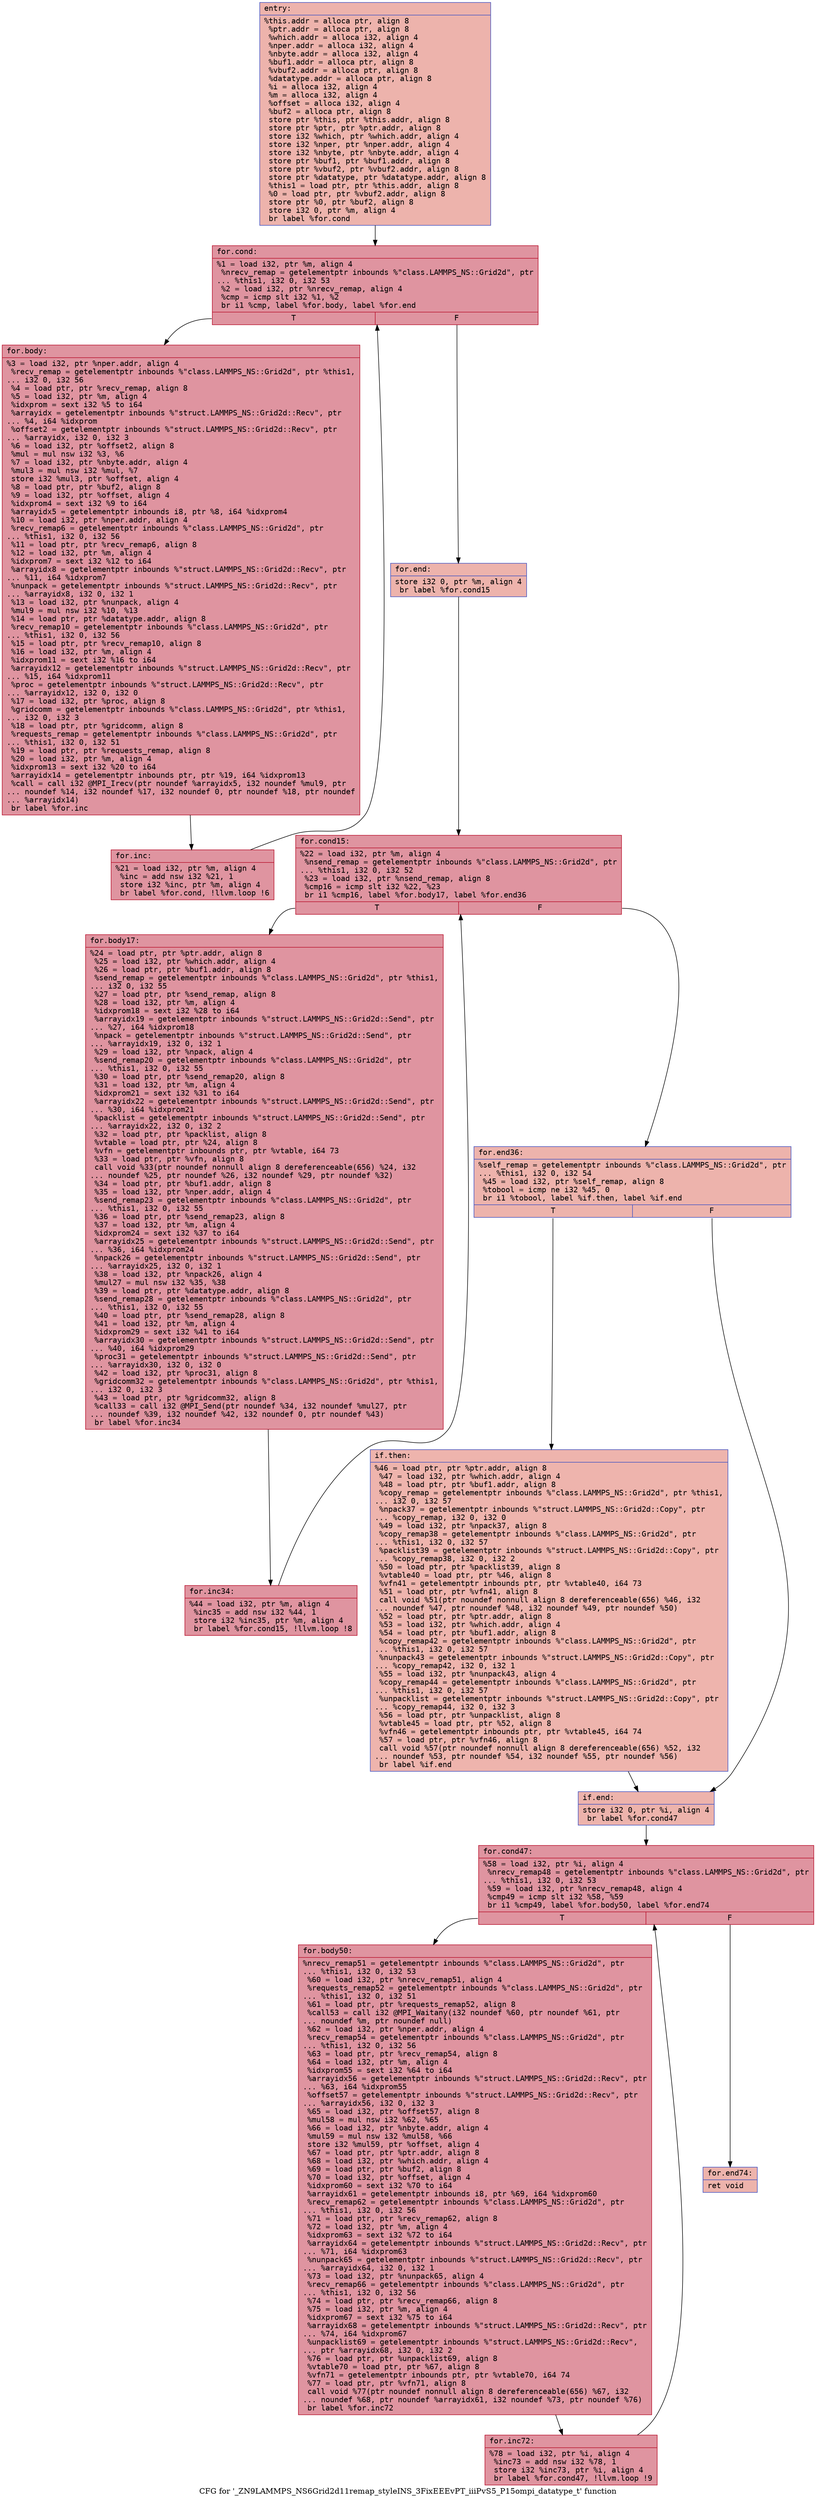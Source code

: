 digraph "CFG for '_ZN9LAMMPS_NS6Grid2d11remap_styleINS_3FixEEEvPT_iiiPvS5_P15ompi_datatype_t' function" {
	label="CFG for '_ZN9LAMMPS_NS6Grid2d11remap_styleINS_3FixEEEvPT_iiiPvS5_P15ompi_datatype_t' function";

	Node0x560f90f22a90 [shape=record,color="#3d50c3ff", style=filled, fillcolor="#d6524470" fontname="Courier",label="{entry:\l|  %this.addr = alloca ptr, align 8\l  %ptr.addr = alloca ptr, align 8\l  %which.addr = alloca i32, align 4\l  %nper.addr = alloca i32, align 4\l  %nbyte.addr = alloca i32, align 4\l  %buf1.addr = alloca ptr, align 8\l  %vbuf2.addr = alloca ptr, align 8\l  %datatype.addr = alloca ptr, align 8\l  %i = alloca i32, align 4\l  %m = alloca i32, align 4\l  %offset = alloca i32, align 4\l  %buf2 = alloca ptr, align 8\l  store ptr %this, ptr %this.addr, align 8\l  store ptr %ptr, ptr %ptr.addr, align 8\l  store i32 %which, ptr %which.addr, align 4\l  store i32 %nper, ptr %nper.addr, align 4\l  store i32 %nbyte, ptr %nbyte.addr, align 4\l  store ptr %buf1, ptr %buf1.addr, align 8\l  store ptr %vbuf2, ptr %vbuf2.addr, align 8\l  store ptr %datatype, ptr %datatype.addr, align 8\l  %this1 = load ptr, ptr %this.addr, align 8\l  %0 = load ptr, ptr %vbuf2.addr, align 8\l  store ptr %0, ptr %buf2, align 8\l  store i32 0, ptr %m, align 4\l  br label %for.cond\l}"];
	Node0x560f90f22a90 -> Node0x560f90f242a0[tooltip="entry -> for.cond\nProbability 100.00%" ];
	Node0x560f90f242a0 [shape=record,color="#b70d28ff", style=filled, fillcolor="#b70d2870" fontname="Courier",label="{for.cond:\l|  %1 = load i32, ptr %m, align 4\l  %nrecv_remap = getelementptr inbounds %\"class.LAMMPS_NS::Grid2d\", ptr\l... %this1, i32 0, i32 53\l  %2 = load i32, ptr %nrecv_remap, align 4\l  %cmp = icmp slt i32 %1, %2\l  br i1 %cmp, label %for.body, label %for.end\l|{<s0>T|<s1>F}}"];
	Node0x560f90f242a0:s0 -> Node0x560f90f23540[tooltip="for.cond -> for.body\nProbability 96.88%" ];
	Node0x560f90f242a0:s1 -> Node0x560f90f235c0[tooltip="for.cond -> for.end\nProbability 3.12%" ];
	Node0x560f90f23540 [shape=record,color="#b70d28ff", style=filled, fillcolor="#b70d2870" fontname="Courier",label="{for.body:\l|  %3 = load i32, ptr %nper.addr, align 4\l  %recv_remap = getelementptr inbounds %\"class.LAMMPS_NS::Grid2d\", ptr %this1,\l... i32 0, i32 56\l  %4 = load ptr, ptr %recv_remap, align 8\l  %5 = load i32, ptr %m, align 4\l  %idxprom = sext i32 %5 to i64\l  %arrayidx = getelementptr inbounds %\"struct.LAMMPS_NS::Grid2d::Recv\", ptr\l... %4, i64 %idxprom\l  %offset2 = getelementptr inbounds %\"struct.LAMMPS_NS::Grid2d::Recv\", ptr\l... %arrayidx, i32 0, i32 3\l  %6 = load i32, ptr %offset2, align 8\l  %mul = mul nsw i32 %3, %6\l  %7 = load i32, ptr %nbyte.addr, align 4\l  %mul3 = mul nsw i32 %mul, %7\l  store i32 %mul3, ptr %offset, align 4\l  %8 = load ptr, ptr %buf2, align 8\l  %9 = load i32, ptr %offset, align 4\l  %idxprom4 = sext i32 %9 to i64\l  %arrayidx5 = getelementptr inbounds i8, ptr %8, i64 %idxprom4\l  %10 = load i32, ptr %nper.addr, align 4\l  %recv_remap6 = getelementptr inbounds %\"class.LAMMPS_NS::Grid2d\", ptr\l... %this1, i32 0, i32 56\l  %11 = load ptr, ptr %recv_remap6, align 8\l  %12 = load i32, ptr %m, align 4\l  %idxprom7 = sext i32 %12 to i64\l  %arrayidx8 = getelementptr inbounds %\"struct.LAMMPS_NS::Grid2d::Recv\", ptr\l... %11, i64 %idxprom7\l  %nunpack = getelementptr inbounds %\"struct.LAMMPS_NS::Grid2d::Recv\", ptr\l... %arrayidx8, i32 0, i32 1\l  %13 = load i32, ptr %nunpack, align 4\l  %mul9 = mul nsw i32 %10, %13\l  %14 = load ptr, ptr %datatype.addr, align 8\l  %recv_remap10 = getelementptr inbounds %\"class.LAMMPS_NS::Grid2d\", ptr\l... %this1, i32 0, i32 56\l  %15 = load ptr, ptr %recv_remap10, align 8\l  %16 = load i32, ptr %m, align 4\l  %idxprom11 = sext i32 %16 to i64\l  %arrayidx12 = getelementptr inbounds %\"struct.LAMMPS_NS::Grid2d::Recv\", ptr\l... %15, i64 %idxprom11\l  %proc = getelementptr inbounds %\"struct.LAMMPS_NS::Grid2d::Recv\", ptr\l... %arrayidx12, i32 0, i32 0\l  %17 = load i32, ptr %proc, align 8\l  %gridcomm = getelementptr inbounds %\"class.LAMMPS_NS::Grid2d\", ptr %this1,\l... i32 0, i32 3\l  %18 = load ptr, ptr %gridcomm, align 8\l  %requests_remap = getelementptr inbounds %\"class.LAMMPS_NS::Grid2d\", ptr\l... %this1, i32 0, i32 51\l  %19 = load ptr, ptr %requests_remap, align 8\l  %20 = load i32, ptr %m, align 4\l  %idxprom13 = sext i32 %20 to i64\l  %arrayidx14 = getelementptr inbounds ptr, ptr %19, i64 %idxprom13\l  %call = call i32 @MPI_Irecv(ptr noundef %arrayidx5, i32 noundef %mul9, ptr\l... noundef %14, i32 noundef %17, i32 noundef 0, ptr noundef %18, ptr noundef\l... %arrayidx14)\l  br label %for.inc\l}"];
	Node0x560f90f23540 -> Node0x560f90f24630[tooltip="for.body -> for.inc\nProbability 100.00%" ];
	Node0x560f90f24630 [shape=record,color="#b70d28ff", style=filled, fillcolor="#b70d2870" fontname="Courier",label="{for.inc:\l|  %21 = load i32, ptr %m, align 4\l  %inc = add nsw i32 %21, 1\l  store i32 %inc, ptr %m, align 4\l  br label %for.cond, !llvm.loop !6\l}"];
	Node0x560f90f24630 -> Node0x560f90f242a0[tooltip="for.inc -> for.cond\nProbability 100.00%" ];
	Node0x560f90f235c0 [shape=record,color="#3d50c3ff", style=filled, fillcolor="#d6524470" fontname="Courier",label="{for.end:\l|  store i32 0, ptr %m, align 4\l  br label %for.cond15\l}"];
	Node0x560f90f235c0 -> Node0x560f90f26db0[tooltip="for.end -> for.cond15\nProbability 100.00%" ];
	Node0x560f90f26db0 [shape=record,color="#b70d28ff", style=filled, fillcolor="#b70d2870" fontname="Courier",label="{for.cond15:\l|  %22 = load i32, ptr %m, align 4\l  %nsend_remap = getelementptr inbounds %\"class.LAMMPS_NS::Grid2d\", ptr\l... %this1, i32 0, i32 52\l  %23 = load i32, ptr %nsend_remap, align 8\l  %cmp16 = icmp slt i32 %22, %23\l  br i1 %cmp16, label %for.body17, label %for.end36\l|{<s0>T|<s1>F}}"];
	Node0x560f90f26db0:s0 -> Node0x560f90f270e0[tooltip="for.cond15 -> for.body17\nProbability 96.88%" ];
	Node0x560f90f26db0:s1 -> Node0x560f90f27160[tooltip="for.cond15 -> for.end36\nProbability 3.12%" ];
	Node0x560f90f270e0 [shape=record,color="#b70d28ff", style=filled, fillcolor="#b70d2870" fontname="Courier",label="{for.body17:\l|  %24 = load ptr, ptr %ptr.addr, align 8\l  %25 = load i32, ptr %which.addr, align 4\l  %26 = load ptr, ptr %buf1.addr, align 8\l  %send_remap = getelementptr inbounds %\"class.LAMMPS_NS::Grid2d\", ptr %this1,\l... i32 0, i32 55\l  %27 = load ptr, ptr %send_remap, align 8\l  %28 = load i32, ptr %m, align 4\l  %idxprom18 = sext i32 %28 to i64\l  %arrayidx19 = getelementptr inbounds %\"struct.LAMMPS_NS::Grid2d::Send\", ptr\l... %27, i64 %idxprom18\l  %npack = getelementptr inbounds %\"struct.LAMMPS_NS::Grid2d::Send\", ptr\l... %arrayidx19, i32 0, i32 1\l  %29 = load i32, ptr %npack, align 4\l  %send_remap20 = getelementptr inbounds %\"class.LAMMPS_NS::Grid2d\", ptr\l... %this1, i32 0, i32 55\l  %30 = load ptr, ptr %send_remap20, align 8\l  %31 = load i32, ptr %m, align 4\l  %idxprom21 = sext i32 %31 to i64\l  %arrayidx22 = getelementptr inbounds %\"struct.LAMMPS_NS::Grid2d::Send\", ptr\l... %30, i64 %idxprom21\l  %packlist = getelementptr inbounds %\"struct.LAMMPS_NS::Grid2d::Send\", ptr\l... %arrayidx22, i32 0, i32 2\l  %32 = load ptr, ptr %packlist, align 8\l  %vtable = load ptr, ptr %24, align 8\l  %vfn = getelementptr inbounds ptr, ptr %vtable, i64 73\l  %33 = load ptr, ptr %vfn, align 8\l  call void %33(ptr noundef nonnull align 8 dereferenceable(656) %24, i32\l... noundef %25, ptr noundef %26, i32 noundef %29, ptr noundef %32)\l  %34 = load ptr, ptr %buf1.addr, align 8\l  %35 = load i32, ptr %nper.addr, align 4\l  %send_remap23 = getelementptr inbounds %\"class.LAMMPS_NS::Grid2d\", ptr\l... %this1, i32 0, i32 55\l  %36 = load ptr, ptr %send_remap23, align 8\l  %37 = load i32, ptr %m, align 4\l  %idxprom24 = sext i32 %37 to i64\l  %arrayidx25 = getelementptr inbounds %\"struct.LAMMPS_NS::Grid2d::Send\", ptr\l... %36, i64 %idxprom24\l  %npack26 = getelementptr inbounds %\"struct.LAMMPS_NS::Grid2d::Send\", ptr\l... %arrayidx25, i32 0, i32 1\l  %38 = load i32, ptr %npack26, align 4\l  %mul27 = mul nsw i32 %35, %38\l  %39 = load ptr, ptr %datatype.addr, align 8\l  %send_remap28 = getelementptr inbounds %\"class.LAMMPS_NS::Grid2d\", ptr\l... %this1, i32 0, i32 55\l  %40 = load ptr, ptr %send_remap28, align 8\l  %41 = load i32, ptr %m, align 4\l  %idxprom29 = sext i32 %41 to i64\l  %arrayidx30 = getelementptr inbounds %\"struct.LAMMPS_NS::Grid2d::Send\", ptr\l... %40, i64 %idxprom29\l  %proc31 = getelementptr inbounds %\"struct.LAMMPS_NS::Grid2d::Send\", ptr\l... %arrayidx30, i32 0, i32 0\l  %42 = load i32, ptr %proc31, align 8\l  %gridcomm32 = getelementptr inbounds %\"class.LAMMPS_NS::Grid2d\", ptr %this1,\l... i32 0, i32 3\l  %43 = load ptr, ptr %gridcomm32, align 8\l  %call33 = call i32 @MPI_Send(ptr noundef %34, i32 noundef %mul27, ptr\l... noundef %39, i32 noundef %42, i32 noundef 0, ptr noundef %43)\l  br label %for.inc34\l}"];
	Node0x560f90f270e0 -> Node0x560f90f29040[tooltip="for.body17 -> for.inc34\nProbability 100.00%" ];
	Node0x560f90f29040 [shape=record,color="#b70d28ff", style=filled, fillcolor="#b70d2870" fontname="Courier",label="{for.inc34:\l|  %44 = load i32, ptr %m, align 4\l  %inc35 = add nsw i32 %44, 1\l  store i32 %inc35, ptr %m, align 4\l  br label %for.cond15, !llvm.loop !8\l}"];
	Node0x560f90f29040 -> Node0x560f90f26db0[tooltip="for.inc34 -> for.cond15\nProbability 100.00%" ];
	Node0x560f90f27160 [shape=record,color="#3d50c3ff", style=filled, fillcolor="#d6524470" fontname="Courier",label="{for.end36:\l|  %self_remap = getelementptr inbounds %\"class.LAMMPS_NS::Grid2d\", ptr\l... %this1, i32 0, i32 54\l  %45 = load i32, ptr %self_remap, align 8\l  %tobool = icmp ne i32 %45, 0\l  br i1 %tobool, label %if.then, label %if.end\l|{<s0>T|<s1>F}}"];
	Node0x560f90f27160:s0 -> Node0x560f90f29690[tooltip="for.end36 -> if.then\nProbability 62.50%" ];
	Node0x560f90f27160:s1 -> Node0x560f90f29700[tooltip="for.end36 -> if.end\nProbability 37.50%" ];
	Node0x560f90f29690 [shape=record,color="#3d50c3ff", style=filled, fillcolor="#d8564670" fontname="Courier",label="{if.then:\l|  %46 = load ptr, ptr %ptr.addr, align 8\l  %47 = load i32, ptr %which.addr, align 4\l  %48 = load ptr, ptr %buf1.addr, align 8\l  %copy_remap = getelementptr inbounds %\"class.LAMMPS_NS::Grid2d\", ptr %this1,\l... i32 0, i32 57\l  %npack37 = getelementptr inbounds %\"struct.LAMMPS_NS::Grid2d::Copy\", ptr\l... %copy_remap, i32 0, i32 0\l  %49 = load i32, ptr %npack37, align 8\l  %copy_remap38 = getelementptr inbounds %\"class.LAMMPS_NS::Grid2d\", ptr\l... %this1, i32 0, i32 57\l  %packlist39 = getelementptr inbounds %\"struct.LAMMPS_NS::Grid2d::Copy\", ptr\l... %copy_remap38, i32 0, i32 2\l  %50 = load ptr, ptr %packlist39, align 8\l  %vtable40 = load ptr, ptr %46, align 8\l  %vfn41 = getelementptr inbounds ptr, ptr %vtable40, i64 73\l  %51 = load ptr, ptr %vfn41, align 8\l  call void %51(ptr noundef nonnull align 8 dereferenceable(656) %46, i32\l... noundef %47, ptr noundef %48, i32 noundef %49, ptr noundef %50)\l  %52 = load ptr, ptr %ptr.addr, align 8\l  %53 = load i32, ptr %which.addr, align 4\l  %54 = load ptr, ptr %buf1.addr, align 8\l  %copy_remap42 = getelementptr inbounds %\"class.LAMMPS_NS::Grid2d\", ptr\l... %this1, i32 0, i32 57\l  %nunpack43 = getelementptr inbounds %\"struct.LAMMPS_NS::Grid2d::Copy\", ptr\l... %copy_remap42, i32 0, i32 1\l  %55 = load i32, ptr %nunpack43, align 4\l  %copy_remap44 = getelementptr inbounds %\"class.LAMMPS_NS::Grid2d\", ptr\l... %this1, i32 0, i32 57\l  %unpacklist = getelementptr inbounds %\"struct.LAMMPS_NS::Grid2d::Copy\", ptr\l... %copy_remap44, i32 0, i32 3\l  %56 = load ptr, ptr %unpacklist, align 8\l  %vtable45 = load ptr, ptr %52, align 8\l  %vfn46 = getelementptr inbounds ptr, ptr %vtable45, i64 74\l  %57 = load ptr, ptr %vfn46, align 8\l  call void %57(ptr noundef nonnull align 8 dereferenceable(656) %52, i32\l... noundef %53, ptr noundef %54, i32 noundef %55, ptr noundef %56)\l  br label %if.end\l}"];
	Node0x560f90f29690 -> Node0x560f90f29700[tooltip="if.then -> if.end\nProbability 100.00%" ];
	Node0x560f90f29700 [shape=record,color="#3d50c3ff", style=filled, fillcolor="#d6524470" fontname="Courier",label="{if.end:\l|  store i32 0, ptr %i, align 4\l  br label %for.cond47\l}"];
	Node0x560f90f29700 -> Node0x560f90f2b510[tooltip="if.end -> for.cond47\nProbability 100.00%" ];
	Node0x560f90f2b510 [shape=record,color="#b70d28ff", style=filled, fillcolor="#b70d2870" fontname="Courier",label="{for.cond47:\l|  %58 = load i32, ptr %i, align 4\l  %nrecv_remap48 = getelementptr inbounds %\"class.LAMMPS_NS::Grid2d\", ptr\l... %this1, i32 0, i32 53\l  %59 = load i32, ptr %nrecv_remap48, align 4\l  %cmp49 = icmp slt i32 %58, %59\l  br i1 %cmp49, label %for.body50, label %for.end74\l|{<s0>T|<s1>F}}"];
	Node0x560f90f2b510:s0 -> Node0x560f90f26730[tooltip="for.cond47 -> for.body50\nProbability 96.88%" ];
	Node0x560f90f2b510:s1 -> Node0x560f90f267b0[tooltip="for.cond47 -> for.end74\nProbability 3.12%" ];
	Node0x560f90f26730 [shape=record,color="#b70d28ff", style=filled, fillcolor="#b70d2870" fontname="Courier",label="{for.body50:\l|  %nrecv_remap51 = getelementptr inbounds %\"class.LAMMPS_NS::Grid2d\", ptr\l... %this1, i32 0, i32 53\l  %60 = load i32, ptr %nrecv_remap51, align 4\l  %requests_remap52 = getelementptr inbounds %\"class.LAMMPS_NS::Grid2d\", ptr\l... %this1, i32 0, i32 51\l  %61 = load ptr, ptr %requests_remap52, align 8\l  %call53 = call i32 @MPI_Waitany(i32 noundef %60, ptr noundef %61, ptr\l... noundef %m, ptr noundef null)\l  %62 = load i32, ptr %nper.addr, align 4\l  %recv_remap54 = getelementptr inbounds %\"class.LAMMPS_NS::Grid2d\", ptr\l... %this1, i32 0, i32 56\l  %63 = load ptr, ptr %recv_remap54, align 8\l  %64 = load i32, ptr %m, align 4\l  %idxprom55 = sext i32 %64 to i64\l  %arrayidx56 = getelementptr inbounds %\"struct.LAMMPS_NS::Grid2d::Recv\", ptr\l... %63, i64 %idxprom55\l  %offset57 = getelementptr inbounds %\"struct.LAMMPS_NS::Grid2d::Recv\", ptr\l... %arrayidx56, i32 0, i32 3\l  %65 = load i32, ptr %offset57, align 8\l  %mul58 = mul nsw i32 %62, %65\l  %66 = load i32, ptr %nbyte.addr, align 4\l  %mul59 = mul nsw i32 %mul58, %66\l  store i32 %mul59, ptr %offset, align 4\l  %67 = load ptr, ptr %ptr.addr, align 8\l  %68 = load i32, ptr %which.addr, align 4\l  %69 = load ptr, ptr %buf2, align 8\l  %70 = load i32, ptr %offset, align 4\l  %idxprom60 = sext i32 %70 to i64\l  %arrayidx61 = getelementptr inbounds i8, ptr %69, i64 %idxprom60\l  %recv_remap62 = getelementptr inbounds %\"class.LAMMPS_NS::Grid2d\", ptr\l... %this1, i32 0, i32 56\l  %71 = load ptr, ptr %recv_remap62, align 8\l  %72 = load i32, ptr %m, align 4\l  %idxprom63 = sext i32 %72 to i64\l  %arrayidx64 = getelementptr inbounds %\"struct.LAMMPS_NS::Grid2d::Recv\", ptr\l... %71, i64 %idxprom63\l  %nunpack65 = getelementptr inbounds %\"struct.LAMMPS_NS::Grid2d::Recv\", ptr\l... %arrayidx64, i32 0, i32 1\l  %73 = load i32, ptr %nunpack65, align 4\l  %recv_remap66 = getelementptr inbounds %\"class.LAMMPS_NS::Grid2d\", ptr\l... %this1, i32 0, i32 56\l  %74 = load ptr, ptr %recv_remap66, align 8\l  %75 = load i32, ptr %m, align 4\l  %idxprom67 = sext i32 %75 to i64\l  %arrayidx68 = getelementptr inbounds %\"struct.LAMMPS_NS::Grid2d::Recv\", ptr\l... %74, i64 %idxprom67\l  %unpacklist69 = getelementptr inbounds %\"struct.LAMMPS_NS::Grid2d::Recv\",\l... ptr %arrayidx68, i32 0, i32 2\l  %76 = load ptr, ptr %unpacklist69, align 8\l  %vtable70 = load ptr, ptr %67, align 8\l  %vfn71 = getelementptr inbounds ptr, ptr %vtable70, i64 74\l  %77 = load ptr, ptr %vfn71, align 8\l  call void %77(ptr noundef nonnull align 8 dereferenceable(656) %67, i32\l... noundef %68, ptr noundef %arrayidx61, i32 noundef %73, ptr noundef %76)\l  br label %for.inc72\l}"];
	Node0x560f90f26730 -> Node0x560f90f2dd10[tooltip="for.body50 -> for.inc72\nProbability 100.00%" ];
	Node0x560f90f2dd10 [shape=record,color="#b70d28ff", style=filled, fillcolor="#b70d2870" fontname="Courier",label="{for.inc72:\l|  %78 = load i32, ptr %i, align 4\l  %inc73 = add nsw i32 %78, 1\l  store i32 %inc73, ptr %i, align 4\l  br label %for.cond47, !llvm.loop !9\l}"];
	Node0x560f90f2dd10 -> Node0x560f90f2b510[tooltip="for.inc72 -> for.cond47\nProbability 100.00%" ];
	Node0x560f90f267b0 [shape=record,color="#3d50c3ff", style=filled, fillcolor="#d6524470" fontname="Courier",label="{for.end74:\l|  ret void\l}"];
}
